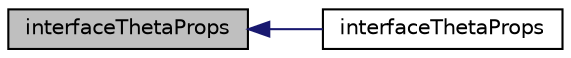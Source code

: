 digraph "interfaceThetaProps"
{
  bgcolor="transparent";
  edge [fontname="Helvetica",fontsize="10",labelfontname="Helvetica",labelfontsize="10"];
  node [fontname="Helvetica",fontsize="10",shape=record];
  rankdir="LR";
  Node1 [label="interfaceThetaProps",height=0.2,width=0.4,color="black", fillcolor="grey75", style="filled" fontcolor="black"];
  Node1 -> Node2 [dir="back",color="midnightblue",fontsize="10",style="solid",fontname="Helvetica"];
  Node2 [label="interfaceThetaProps",height=0.2,width=0.4,color="black",URL="$classFoam_1_1alphaContactAngleFvPatchScalarField_1_1interfaceThetaProps.html#ab33ddde47bde8c2dc49678d34d0b49d5"];
}
